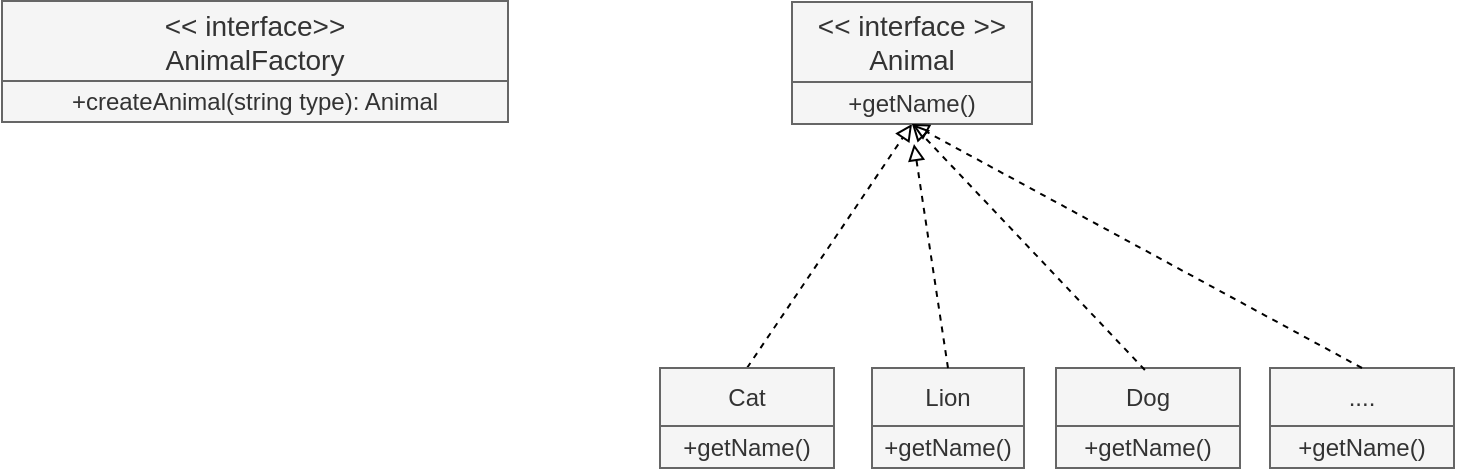 <mxfile version="13.6.10" type="github">
  <diagram id="SIKrK5eI--MtJMHvcvKw" name="Page-1">
    <mxGraphModel dx="983" dy="498" grid="0" gridSize="10" guides="1" tooltips="1" connect="1" arrows="1" fold="1" page="1" pageScale="1" pageWidth="827" pageHeight="1169" math="0" shadow="0">
      <root>
        <mxCell id="0" />
        <mxCell id="1" parent="0" />
        <mxCell id="ceYIHfMtp4r3eAE6aNUn-2" value="&lt;font style=&quot;font-size: 14px&quot;&gt;&amp;lt;&amp;lt; interface &amp;gt;&amp;gt;&lt;br&gt;Animal&lt;/font&gt;" style="rounded=0;whiteSpace=wrap;html=1;fillColor=#f5f5f5;strokeColor=#666666;fontColor=#333333;" vertex="1" parent="1">
          <mxGeometry x="481" y="424" width="120" height="40" as="geometry" />
        </mxCell>
        <mxCell id="ceYIHfMtp4r3eAE6aNUn-5" value="" style="endArrow=block;html=1;rounded=1;dashed=1;endFill=0;exitX=0.5;exitY=0;exitDx=0;exitDy=0;entryX=0.5;entryY=1;entryDx=0;entryDy=0;jumpStyle=none;startSize=10;fontSize=11;labelBorderColor=none;" edge="1" parent="1" source="ceYIHfMtp4r3eAE6aNUn-7" target="ceYIHfMtp4r3eAE6aNUn-8">
          <mxGeometry width="50" height="50" relative="1" as="geometry">
            <mxPoint x="442" y="524" as="sourcePoint" />
            <mxPoint x="382" y="652" as="targetPoint" />
          </mxGeometry>
        </mxCell>
        <mxCell id="ceYIHfMtp4r3eAE6aNUn-7" value="Cat" style="rounded=0;whiteSpace=wrap;html=1;fillColor=#f5f5f5;strokeColor=#666666;fontColor=#333333;" vertex="1" parent="1">
          <mxGeometry x="415" y="607" width="87" height="29" as="geometry" />
        </mxCell>
        <mxCell id="ceYIHfMtp4r3eAE6aNUn-8" value="+getName()" style="rounded=0;whiteSpace=wrap;html=1;fillColor=#f5f5f5;strokeColor=#666666;fontColor=#333333;" vertex="1" parent="1">
          <mxGeometry x="481" y="464" width="120" height="21" as="geometry" />
        </mxCell>
        <mxCell id="ceYIHfMtp4r3eAE6aNUn-10" value="+getName()" style="rounded=0;whiteSpace=wrap;html=1;fillColor=#f5f5f5;strokeColor=#666666;fontColor=#333333;" vertex="1" parent="1">
          <mxGeometry x="415" y="636" width="87" height="21" as="geometry" />
        </mxCell>
        <mxCell id="ceYIHfMtp4r3eAE6aNUn-11" value="Lion" style="rounded=0;whiteSpace=wrap;html=1;fillColor=#f5f5f5;strokeColor=#666666;fontColor=#333333;" vertex="1" parent="1">
          <mxGeometry x="521" y="607" width="76" height="29" as="geometry" />
        </mxCell>
        <mxCell id="ceYIHfMtp4r3eAE6aNUn-12" value="+getName()" style="rounded=0;whiteSpace=wrap;html=1;fillColor=#f5f5f5;strokeColor=#666666;fontColor=#333333;" vertex="1" parent="1">
          <mxGeometry x="521" y="636" width="76" height="21" as="geometry" />
        </mxCell>
        <mxCell id="ceYIHfMtp4r3eAE6aNUn-13" value="" style="endArrow=block;html=1;rounded=1;dashed=1;endFill=0;jumpStyle=none;startSize=10;exitX=0.5;exitY=0;exitDx=0;exitDy=0;" edge="1" parent="1" source="ceYIHfMtp4r3eAE6aNUn-11">
          <mxGeometry width="50" height="50" relative="1" as="geometry">
            <mxPoint x="592" y="601" as="sourcePoint" />
            <mxPoint x="542" y="495" as="targetPoint" />
          </mxGeometry>
        </mxCell>
        <mxCell id="ceYIHfMtp4r3eAE6aNUn-14" value="Dog" style="rounded=0;whiteSpace=wrap;html=1;fillColor=#f5f5f5;strokeColor=#666666;fontColor=#333333;" vertex="1" parent="1">
          <mxGeometry x="613" y="607" width="92" height="29" as="geometry" />
        </mxCell>
        <mxCell id="ceYIHfMtp4r3eAE6aNUn-15" value="+getName()" style="rounded=0;whiteSpace=wrap;html=1;fillColor=#f5f5f5;strokeColor=#666666;fontColor=#333333;" vertex="1" parent="1">
          <mxGeometry x="613" y="636" width="92" height="21" as="geometry" />
        </mxCell>
        <mxCell id="ceYIHfMtp4r3eAE6aNUn-16" value="" style="endArrow=block;html=1;rounded=1;dashed=1;endFill=0;jumpStyle=none;startSize=10;entryX=0.5;entryY=1;entryDx=0;entryDy=0;exitX=0.483;exitY=0.034;exitDx=0;exitDy=0;exitPerimeter=0;" edge="1" parent="1" source="ceYIHfMtp4r3eAE6aNUn-14" target="ceYIHfMtp4r3eAE6aNUn-8">
          <mxGeometry width="50" height="50" relative="1" as="geometry">
            <mxPoint x="746" y="603" as="sourcePoint" />
            <mxPoint x="553" y="507" as="targetPoint" />
          </mxGeometry>
        </mxCell>
        <mxCell id="ceYIHfMtp4r3eAE6aNUn-17" value="&lt;font style=&quot;font-size: 14px&quot;&gt;&amp;lt;&amp;lt; interface&amp;gt;&amp;gt;&lt;br&gt;AnimalFactory&lt;/font&gt;" style="rounded=0;whiteSpace=wrap;html=1;fillColor=#f5f5f5;strokeColor=#666666;fontColor=#333333;" vertex="1" parent="1">
          <mxGeometry x="86" y="423.5" width="253" height="40" as="geometry" />
        </mxCell>
        <mxCell id="ceYIHfMtp4r3eAE6aNUn-18" value="+createAnimal(string type): Animal" style="rounded=0;whiteSpace=wrap;html=1;fillColor=#f5f5f5;strokeColor=#666666;fontColor=#333333;" vertex="1" parent="1">
          <mxGeometry x="86" y="463.5" width="253" height="20.5" as="geometry" />
        </mxCell>
        <mxCell id="ceYIHfMtp4r3eAE6aNUn-19" value="...." style="rounded=0;whiteSpace=wrap;html=1;fillColor=#f5f5f5;strokeColor=#666666;fontColor=#333333;" vertex="1" parent="1">
          <mxGeometry x="720" y="607" width="92" height="29" as="geometry" />
        </mxCell>
        <mxCell id="ceYIHfMtp4r3eAE6aNUn-20" value="+getName()" style="rounded=0;whiteSpace=wrap;html=1;fillColor=#f5f5f5;strokeColor=#666666;fontColor=#333333;" vertex="1" parent="1">
          <mxGeometry x="720" y="636" width="92" height="21" as="geometry" />
        </mxCell>
        <mxCell id="ceYIHfMtp4r3eAE6aNUn-21" value="" style="endArrow=block;html=1;rounded=1;dashed=1;endFill=0;jumpStyle=none;startSize=10;entryX=0.5;entryY=1;entryDx=0;entryDy=0;exitX=0.5;exitY=0;exitDx=0;exitDy=0;" edge="1" parent="1" source="ceYIHfMtp4r3eAE6aNUn-19" target="ceYIHfMtp4r3eAE6aNUn-8">
          <mxGeometry width="50" height="50" relative="1" as="geometry">
            <mxPoint x="667.436" y="617.986" as="sourcePoint" />
            <mxPoint x="556.04" y="506.512" as="targetPoint" />
          </mxGeometry>
        </mxCell>
      </root>
    </mxGraphModel>
  </diagram>
</mxfile>
